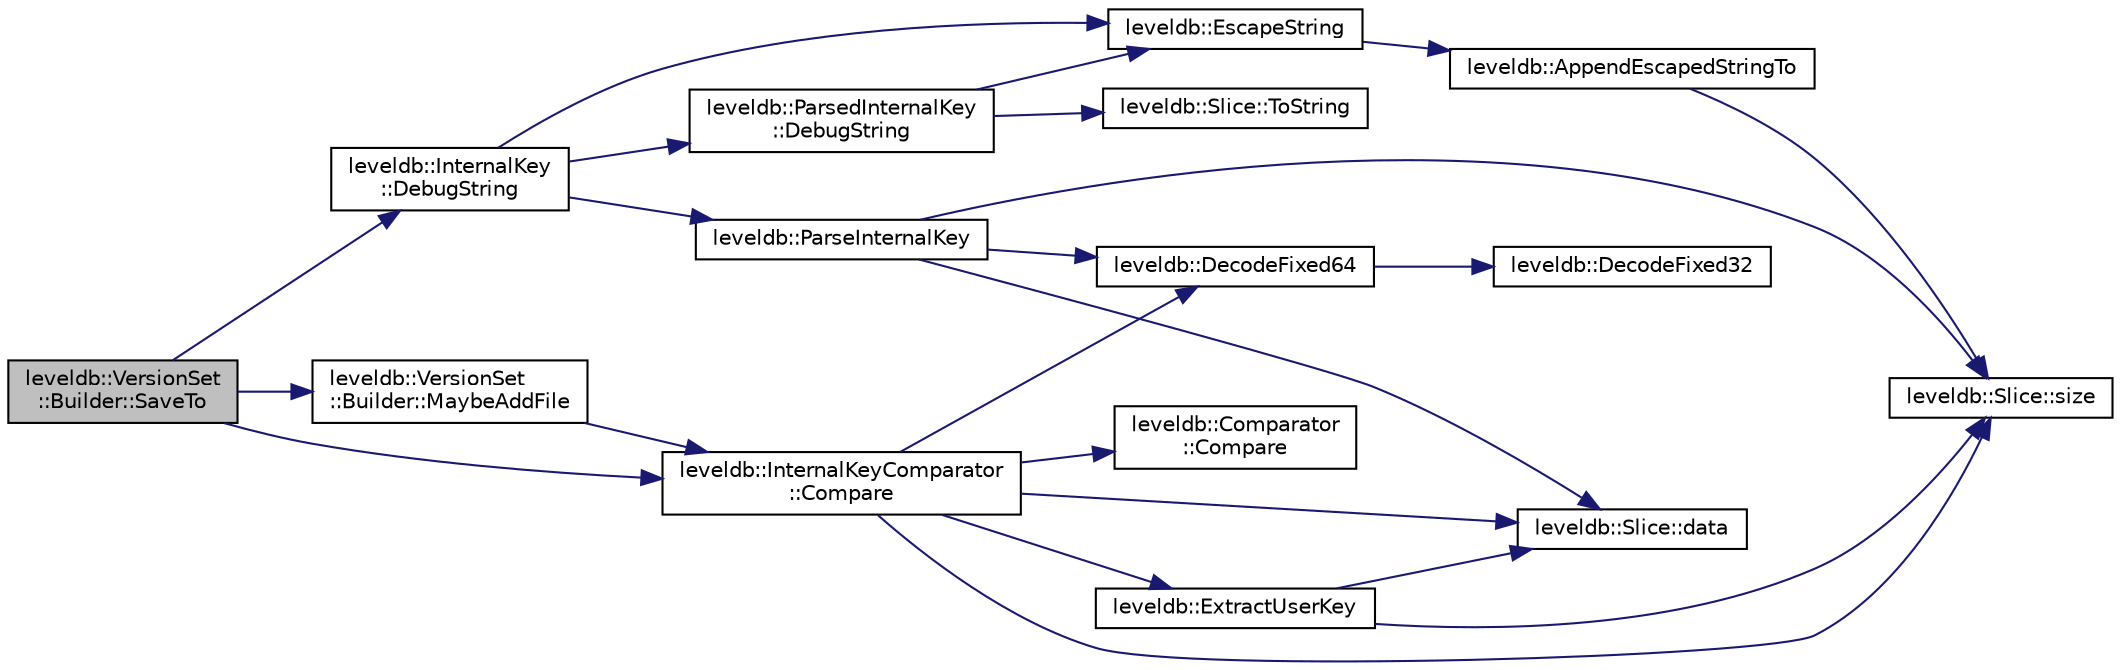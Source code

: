 digraph "leveldb::VersionSet::Builder::SaveTo"
{
  edge [fontname="Helvetica",fontsize="10",labelfontname="Helvetica",labelfontsize="10"];
  node [fontname="Helvetica",fontsize="10",shape=record];
  rankdir="LR";
  Node1 [label="leveldb::VersionSet\l::Builder::SaveTo",height=0.2,width=0.4,color="black", fillcolor="grey75", style="filled" fontcolor="black"];
  Node1 -> Node2 [color="midnightblue",fontsize="10",style="solid",fontname="Helvetica"];
  Node2 [label="leveldb::VersionSet\l::Builder::MaybeAddFile",height=0.2,width=0.4,color="black", fillcolor="white", style="filled",URL="$classleveldb_1_1_version_set_1_1_builder.html#aa90e0d9d0f8e05b8bcfa879d4f4a88c6"];
  Node2 -> Node3 [color="midnightblue",fontsize="10",style="solid",fontname="Helvetica"];
  Node3 [label="leveldb::InternalKeyComparator\l::Compare",height=0.2,width=0.4,color="black", fillcolor="white", style="filled",URL="$classleveldb_1_1_internal_key_comparator.html#a6469a0d67a9025173d31ec6e1cd5f80e"];
  Node3 -> Node4 [color="midnightblue",fontsize="10",style="solid",fontname="Helvetica"];
  Node4 [label="leveldb::Comparator\l::Compare",height=0.2,width=0.4,color="black", fillcolor="white", style="filled",URL="$structleveldb_1_1_comparator.html#a05dae6edcad3c7db23827c0233d74039"];
  Node3 -> Node5 [color="midnightblue",fontsize="10",style="solid",fontname="Helvetica"];
  Node5 [label="leveldb::ExtractUserKey",height=0.2,width=0.4,color="black", fillcolor="white", style="filled",URL="$namespaceleveldb.html#a1c889869840312393b805ad91a41b94f"];
  Node5 -> Node6 [color="midnightblue",fontsize="10",style="solid",fontname="Helvetica"];
  Node6 [label="leveldb::Slice::size",height=0.2,width=0.4,color="black", fillcolor="white", style="filled",URL="$classleveldb_1_1_slice.html#a947d3173f04f8a30553e89046daf91d5"];
  Node5 -> Node7 [color="midnightblue",fontsize="10",style="solid",fontname="Helvetica"];
  Node7 [label="leveldb::Slice::data",height=0.2,width=0.4,color="black", fillcolor="white", style="filled",URL="$classleveldb_1_1_slice.html#aa64861043d9deee6889461bf0593cf73"];
  Node3 -> Node8 [color="midnightblue",fontsize="10",style="solid",fontname="Helvetica"];
  Node8 [label="leveldb::DecodeFixed64",height=0.2,width=0.4,color="black", fillcolor="white", style="filled",URL="$namespaceleveldb.html#a239098b0291873752d0be16633652825"];
  Node8 -> Node9 [color="midnightblue",fontsize="10",style="solid",fontname="Helvetica"];
  Node9 [label="leveldb::DecodeFixed32",height=0.2,width=0.4,color="black", fillcolor="white", style="filled",URL="$namespaceleveldb.html#adae574304f9d1ed3e95742167cd449a9"];
  Node3 -> Node7 [color="midnightblue",fontsize="10",style="solid",fontname="Helvetica"];
  Node3 -> Node6 [color="midnightblue",fontsize="10",style="solid",fontname="Helvetica"];
  Node1 -> Node3 [color="midnightblue",fontsize="10",style="solid",fontname="Helvetica"];
  Node1 -> Node10 [color="midnightblue",fontsize="10",style="solid",fontname="Helvetica"];
  Node10 [label="leveldb::InternalKey\l::DebugString",height=0.2,width=0.4,color="black", fillcolor="white", style="filled",URL="$classleveldb_1_1_internal_key.html#a737053e1b02c3eb8361e960f7fe5befb"];
  Node10 -> Node11 [color="midnightblue",fontsize="10",style="solid",fontname="Helvetica"];
  Node11 [label="leveldb::ParseInternalKey",height=0.2,width=0.4,color="black", fillcolor="white", style="filled",URL="$namespaceleveldb.html#a5a173b622e86c7a2f9beae3ac8818ac3"];
  Node11 -> Node6 [color="midnightblue",fontsize="10",style="solid",fontname="Helvetica"];
  Node11 -> Node8 [color="midnightblue",fontsize="10",style="solid",fontname="Helvetica"];
  Node11 -> Node7 [color="midnightblue",fontsize="10",style="solid",fontname="Helvetica"];
  Node10 -> Node12 [color="midnightblue",fontsize="10",style="solid",fontname="Helvetica"];
  Node12 [label="leveldb::ParsedInternalKey\l::DebugString",height=0.2,width=0.4,color="black", fillcolor="white", style="filled",URL="$structleveldb_1_1_parsed_internal_key.html#abda4655ea6857f75dcb8f409873207d5"];
  Node12 -> Node13 [color="midnightblue",fontsize="10",style="solid",fontname="Helvetica"];
  Node13 [label="leveldb::EscapeString",height=0.2,width=0.4,color="black", fillcolor="white", style="filled",URL="$namespaceleveldb.html#a6d50705a37d7459f152f8ad839513a73"];
  Node13 -> Node14 [color="midnightblue",fontsize="10",style="solid",fontname="Helvetica"];
  Node14 [label="leveldb::AppendEscapedStringTo",height=0.2,width=0.4,color="black", fillcolor="white", style="filled",URL="$namespaceleveldb.html#aa4dfa82a4c1a31fcb076f2ba59f13b19"];
  Node14 -> Node6 [color="midnightblue",fontsize="10",style="solid",fontname="Helvetica"];
  Node12 -> Node15 [color="midnightblue",fontsize="10",style="solid",fontname="Helvetica"];
  Node15 [label="leveldb::Slice::ToString",height=0.2,width=0.4,color="black", fillcolor="white", style="filled",URL="$classleveldb_1_1_slice.html#a2cdd9fb649105033fde510afc9416732"];
  Node10 -> Node13 [color="midnightblue",fontsize="10",style="solid",fontname="Helvetica"];
}
